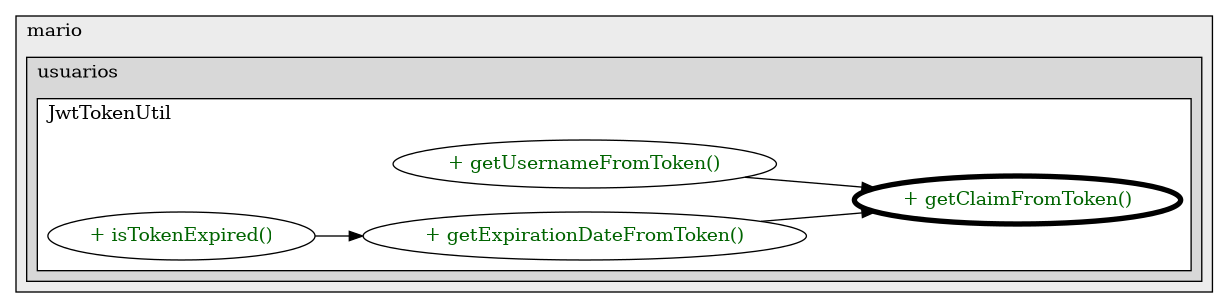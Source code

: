 @startuml

/' diagram meta data start
config=CallConfiguration;
{
  "rootMethod": "com.mario.usuarios.utils.JwtTokenUtil#getClaimFromToken(String,Function\u003cClaims, T\u003e)",
  "projectClassification": {
    "searchMode": "OpenProject", // OpenProject, AllProjects
    "includedProjects": "",
    "pathEndKeywords": "*.impl",
    "isClientPath": "",
    "isClientName": "",
    "isTestPath": "",
    "isTestName": "",
    "isMappingPath": "",
    "isMappingName": "",
    "isDataAccessPath": "",
    "isDataAccessName": "",
    "isDataStructurePath": "",
    "isDataStructureName": "",
    "isInterfaceStructuresPath": "",
    "isInterfaceStructuresName": "",
    "isEntryPointPath": "",
    "isEntryPointName": "",
    "treatFinalFieldsAsMandatory": false
  },
  "graphRestriction": {
    "classPackageExcludeFilter": "",
    "classPackageIncludeFilter": "",
    "classNameExcludeFilter": "",
    "classNameIncludeFilter": "",
    "methodNameExcludeFilter": "",
    "methodNameIncludeFilter": "",
    "removeByInheritance": "", // inheritance/annotation based filtering is done in a second step
    "removeByAnnotation": "",
    "removeByClassPackage": "", // cleanup the graph after inheritance/annotation based filtering is done
    "removeByClassName": "",
    "cutMappings": false,
    "cutEnum": true,
    "cutTests": true,
    "cutClient": true,
    "cutDataAccess": true,
    "cutInterfaceStructures": true,
    "cutDataStructures": true,
    "cutGetterAndSetter": true,
    "cutConstructors": true
  },
  "graphTraversal": {
    "forwardDepth": 6,
    "backwardDepth": 6,
    "classPackageExcludeFilter": "",
    "classPackageIncludeFilter": "",
    "classNameExcludeFilter": "",
    "classNameIncludeFilter": "",
    "methodNameExcludeFilter": "",
    "methodNameIncludeFilter": "",
    "hideMappings": false,
    "hideDataStructures": false,
    "hidePrivateMethods": true,
    "hideInterfaceCalls": true, // indirection: implementation -> interface (is hidden) -> implementation
    "onlyShowApplicationEntryPoints": false, // root node is included
    "useMethodCallsForStructureDiagram": "ForwardOnly" // ForwardOnly, BothDirections, No
  },
  "details": {
    "aggregation": "GroupByClass", // ByClass, GroupByClass, None
    "showMethodParametersTypes": false,
    "showMethodParametersNames": false,
    "showMethodReturnType": false,
    "showPackageLevels": 2,
    "showCallOrder": false,
    "edgeMode": "MethodsOnly", // TypesOnly, MethodsOnly, TypesAndMethods, MethodsAndDirectTypeUsage
    "showDetailedClassStructure": false
  },
  "rootClass": "com.mario.usuarios.utils.JwtTokenUtil",
  "extensionCallbackMethod": "" // qualified.class.name#methodName - signature: public static String method(String)
}
diagram meta data end '/



digraph g {
    rankdir="LR"
    splines=polyline
    

'nodes 
subgraph cluster_103666436 { 
   	label=mario
	labeljust=l
	fillcolor="#ececec"
	style=filled
   
   subgraph cluster_1532315985 { 
   	label=usuarios
	labeljust=l
	fillcolor="#d8d8d8"
	style=filled
   
   subgraph cluster_487851843 { 
   	label=JwtTokenUtil
	labeljust=l
	fillcolor=white
	style=filled
   
   JwtTokenUtil1415248639XXXgetClaimFromToken43505652[
	label="+ getClaimFromToken()"
	style=filled
	fillcolor=white
	tooltip="JwtTokenUtil

null"
	penwidth=4
	fontcolor=darkgreen
];

JwtTokenUtil1415248639XXXgetExpirationDateFromToken1808118735[
	label="+ getExpirationDateFromToken()"
	style=filled
	fillcolor=white
	tooltip="JwtTokenUtil

null"
	fontcolor=darkgreen
];

JwtTokenUtil1415248639XXXgetUsernameFromToken1808118735[
	label="+ getUsernameFromToken()"
	style=filled
	fillcolor=white
	tooltip="JwtTokenUtil

null"
	fontcolor=darkgreen
];

JwtTokenUtil1415248639XXXisTokenExpired1808118735[
	label="+ isTokenExpired()"
	style=filled
	fillcolor=white
	tooltip="JwtTokenUtil

null"
	fontcolor=darkgreen
];
} 
} 
} 

'edges    
JwtTokenUtil1415248639XXXgetExpirationDateFromToken1808118735 -> JwtTokenUtil1415248639XXXgetClaimFromToken43505652;
JwtTokenUtil1415248639XXXgetUsernameFromToken1808118735 -> JwtTokenUtil1415248639XXXgetClaimFromToken43505652;
JwtTokenUtil1415248639XXXisTokenExpired1808118735 -> JwtTokenUtil1415248639XXXgetExpirationDateFromToken1808118735;
    
}
@enduml